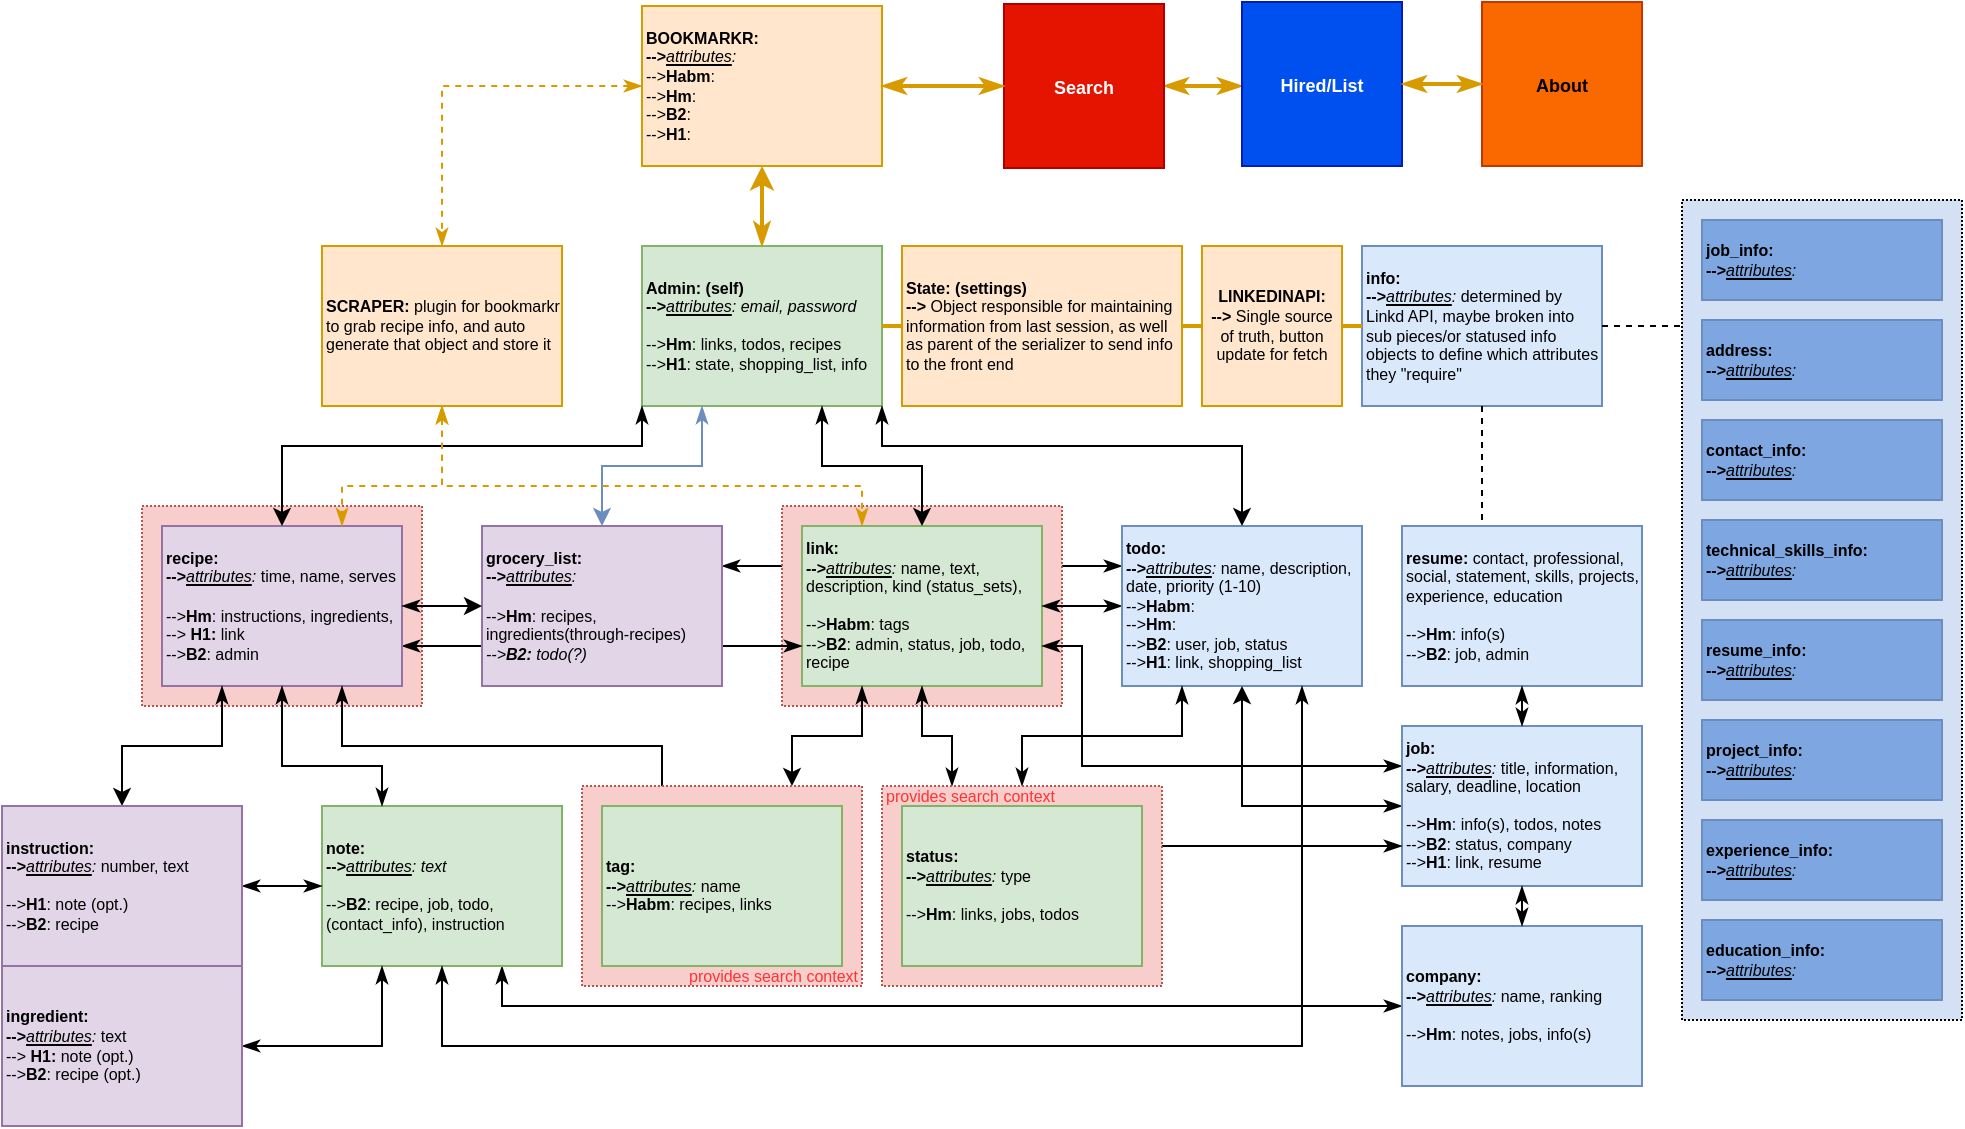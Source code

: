 <mxfile version="15.7.3" type="device"><diagram id="ImDymK1f7_B1jzTCU4_X" name="Page-1"><mxGraphModel dx="570" dy="352" grid="1" gridSize="10" guides="1" tooltips="1" connect="1" arrows="1" fold="1" page="1" pageScale="1" pageWidth="1100" pageHeight="850" math="0" shadow="0"><root><mxCell id="0"/><mxCell id="1" parent="0"/><mxCell id="HJYqMd4OV8tpor4b_tV7-92" style="edgeStyle=orthogonalEdgeStyle;rounded=0;orthogonalLoop=1;jettySize=auto;html=1;exitX=0;exitY=0.25;exitDx=0;exitDy=0;entryX=1;entryY=0.25;entryDx=0;entryDy=0;fontSize=8;fontColor=#FF3333;startArrow=classicThin;startFill=1;endArrow=classicThin;endFill=1;strokeColor=#000000;strokeWidth=1;" parent="1" source="HJYqMd4OV8tpor4b_tV7-34" target="HJYqMd4OV8tpor4b_tV7-33" edge="1"><mxGeometry x="10" y="1192" as="geometry"/></mxCell><mxCell id="klLHw8lv9nVdal6uO0Be-18" value="" style="rounded=0;whiteSpace=wrap;html=1;fontSize=8;fillColor=#f8cecc;align=left;strokeColor=#b85450;dashed=1;dashPattern=1 1;rotation=0;container=0;" vertex="1" parent="1"><mxGeometry x="450" y="392" width="140" height="100" as="geometry"/></mxCell><mxCell id="klLHw8lv9nVdal6uO0Be-17" value="" style="rounded=0;whiteSpace=wrap;html=1;fontSize=8;fillColor=#f8cecc;align=left;strokeColor=#b85450;dashed=1;dashPattern=1 1;rotation=0;container=0;" vertex="1" parent="1"><mxGeometry x="130" y="392" width="140" height="100" as="geometry"/></mxCell><mxCell id="klLHw8lv9nVdal6uO0Be-39" style="edgeStyle=orthogonalEdgeStyle;rounded=0;orthogonalLoop=1;jettySize=auto;html=1;exitX=0;exitY=0.5;exitDx=0;exitDy=0;entryX=0.75;entryY=1;entryDx=0;entryDy=0;fontSize=9;startArrow=classicThin;startFill=1;endArrow=classicThin;endFill=1;strokeWidth=1;" edge="1" parent="1" source="HJYqMd4OV8tpor4b_tV7-45" target="HJYqMd4OV8tpor4b_tV7-42"><mxGeometry relative="1" as="geometry"/></mxCell><mxCell id="HJYqMd4OV8tpor4b_tV7-45" value="&lt;b&gt;company:&lt;/b&gt;&lt;br&gt;&lt;b&gt;--&amp;gt;&lt;/b&gt;&lt;i&gt;&lt;u&gt;attributes&lt;/u&gt;: &lt;/i&gt;name, ranking&lt;br&gt;&lt;br&gt;--&amp;gt;&lt;b&gt;Hm&lt;/b&gt;: notes, jobs, info(s)" style="rounded=0;whiteSpace=wrap;html=1;fontSize=8;align=left;fillColor=#dae8fc;strokeColor=#6c8ebf;rotation=0;container=0;" parent="1" vertex="1"><mxGeometry x="760" y="602" width="120" height="80" as="geometry"/></mxCell><mxCell id="HJYqMd4OV8tpor4b_tV7-2" value="&lt;b&gt;Admin: (self)&lt;/b&gt;&lt;br&gt;&lt;b&gt;--&amp;gt;&lt;/b&gt;&lt;i&gt;&lt;u&gt;attributes&lt;/u&gt;: email, password&lt;/i&gt;&lt;br&gt;&lt;br&gt;--&amp;gt;&lt;b&gt;Hm&lt;/b&gt;: links, todos, recipes&amp;nbsp;&lt;br&gt;--&amp;gt;&lt;b&gt;H1&lt;/b&gt;: state, shopping_list, info" style="rounded=0;whiteSpace=wrap;html=1;fontSize=8;align=left;fillColor=#d5e8d4;strokeColor=#82b366;rotation=0;container=0;" parent="1" vertex="1"><mxGeometry x="380" y="262" width="120" height="80" as="geometry"/></mxCell><mxCell id="HJYqMd4OV8tpor4b_tV7-3" value="&lt;b&gt;LINKEDINAPI:&lt;br&gt;--&amp;gt; &lt;/b&gt;Single source of truth, button update for fetch" style="rounded=0;whiteSpace=wrap;html=1;fontSize=8;align=center;fillColor=#ffe6cc;strokeColor=#d79b00;rotation=0;container=0;" parent="1" vertex="1"><mxGeometry x="660" y="262" width="70" height="80" as="geometry"/></mxCell><mxCell id="HJYqMd4OV8tpor4b_tV7-4" value="&lt;b&gt;info:&lt;/b&gt;&lt;br&gt;&lt;b&gt;--&amp;gt;&lt;/b&gt;&lt;i&gt;&lt;u&gt;attributes&lt;/u&gt;: &lt;/i&gt;determined by Linkd API, maybe broken into sub pieces/or statused info objects to define which attributes they &quot;require&quot;&lt;br&gt;" style="rounded=0;whiteSpace=wrap;html=1;fontSize=8;align=left;fillColor=#dae8fc;strokeColor=#6c8ebf;rotation=0;container=0;" parent="1" vertex="1"><mxGeometry x="740" y="262" width="120" height="80" as="geometry"/></mxCell><mxCell id="HJYqMd4OV8tpor4b_tV7-85" style="edgeStyle=orthogonalEdgeStyle;rounded=0;orthogonalLoop=1;jettySize=auto;html=1;exitX=1;exitY=0.5;exitDx=0;exitDy=0;entryX=0;entryY=0.5;entryDx=0;entryDy=0;fontSize=8;fontColor=#FF3333;startArrow=none;startFill=0;endArrow=none;endFill=0;strokeColor=#d79b00;strokeWidth=2;fillColor=#ffe6cc;" parent="1" source="HJYqMd4OV8tpor4b_tV7-3" target="HJYqMd4OV8tpor4b_tV7-4" edge="1"><mxGeometry x="10" y="1192" as="geometry"/></mxCell><mxCell id="HJYqMd4OV8tpor4b_tV7-29" value="&lt;b&gt;link:&lt;/b&gt;&lt;br&gt;&lt;b&gt;--&amp;gt;&lt;/b&gt;&lt;i&gt;&lt;u&gt;attributes&lt;/u&gt;: &lt;/i&gt;name, text, description, kind (status_sets),&lt;br&gt;&lt;br&gt;--&amp;gt;&lt;b&gt;Habm&lt;/b&gt;: tags&lt;br&gt;--&amp;gt;&lt;b&gt;B2&lt;/b&gt;: admin, status, job, todo, recipe" style="rounded=0;whiteSpace=wrap;html=1;fontSize=8;align=left;fillColor=#d5e8d4;strokeColor=#82b366;rotation=0;container=0;" parent="1" vertex="1"><mxGeometry x="460" y="402" width="120" height="80" as="geometry"/></mxCell><mxCell id="HJYqMd4OV8tpor4b_tV7-51" style="edgeStyle=orthogonalEdgeStyle;rounded=0;orthogonalLoop=1;jettySize=auto;html=1;exitX=0.75;exitY=1;exitDx=0;exitDy=0;entryX=0.5;entryY=0;entryDx=0;entryDy=0;fontSize=8;startArrow=classicThin;startFill=1;" parent="1" source="HJYqMd4OV8tpor4b_tV7-2" target="HJYqMd4OV8tpor4b_tV7-29" edge="1"><mxGeometry x="10" y="1192" as="geometry"/></mxCell><mxCell id="HJYqMd4OV8tpor4b_tV7-91" style="edgeStyle=orthogonalEdgeStyle;rounded=0;orthogonalLoop=1;jettySize=auto;html=1;exitX=1;exitY=0.75;exitDx=0;exitDy=0;fontSize=8;fontColor=#FF3333;startArrow=classicThin;startFill=1;endArrow=classicThin;endFill=1;strokeColor=#000000;strokeWidth=1;" parent="1" source="HJYqMd4OV8tpor4b_tV7-30" edge="1"><mxGeometry x="10" y="1192" as="geometry"><mxPoint x="460" y="462" as="targetPoint"/><Array as="points"><mxPoint x="460" y="462"/></Array></mxGeometry></mxCell><mxCell id="HJYqMd4OV8tpor4b_tV7-30" value="&lt;b&gt;recipe:&lt;/b&gt;&lt;br&gt;&lt;b&gt;--&amp;gt;&lt;/b&gt;&lt;i&gt;&lt;u&gt;attributes&lt;/u&gt;: &lt;/i&gt;time, name, serves&lt;br&gt;&lt;br&gt;--&amp;gt;&lt;b&gt;Hm&lt;/b&gt;: instructions, ingredients, --&amp;gt; &lt;b&gt;H1:&lt;/b&gt;&amp;nbsp;link&lt;br&gt;--&amp;gt;&lt;b&gt;B2&lt;/b&gt;: admin" style="rounded=0;whiteSpace=wrap;html=1;fontSize=8;align=left;fillColor=#e1d5e7;strokeColor=#9673a6;rotation=0;container=0;" parent="1" vertex="1"><mxGeometry x="140" y="402" width="120" height="80" as="geometry"/></mxCell><mxCell id="HJYqMd4OV8tpor4b_tV7-53" style="edgeStyle=orthogonalEdgeStyle;rounded=0;orthogonalLoop=1;jettySize=auto;html=1;exitX=0;exitY=1;exitDx=0;exitDy=0;entryX=0.5;entryY=0;entryDx=0;entryDy=0;fontSize=8;startArrow=classicThin;startFill=1;" parent="1" source="HJYqMd4OV8tpor4b_tV7-2" target="HJYqMd4OV8tpor4b_tV7-30" edge="1"><mxGeometry x="10" y="1192" as="geometry"><Array as="points"><mxPoint x="380" y="362"/><mxPoint x="200" y="362"/></Array></mxGeometry></mxCell><mxCell id="HJYqMd4OV8tpor4b_tV7-33" value="&lt;b&gt;grocery_list:&lt;/b&gt;&lt;br&gt;&lt;b&gt;--&amp;gt;&lt;/b&gt;&lt;i&gt;&lt;u&gt;attributes&lt;/u&gt;:&lt;/i&gt;&lt;br&gt;&lt;br&gt;--&amp;gt;&lt;b&gt;Hm&lt;/b&gt;: recipes, ingredients(through-recipes)&lt;br&gt;&lt;i&gt;--&amp;gt;&lt;b&gt;B2: &lt;/b&gt;todo(?)&lt;/i&gt;" style="rounded=0;whiteSpace=wrap;html=1;fontSize=8;align=left;fillColor=#e1d5e7;strokeColor=#9673a6;rotation=0;container=0;" parent="1" vertex="1"><mxGeometry x="300" y="402" width="120" height="80" as="geometry"/></mxCell><mxCell id="HJYqMd4OV8tpor4b_tV7-50" style="edgeStyle=orthogonalEdgeStyle;rounded=0;orthogonalLoop=1;jettySize=auto;html=1;exitX=0.25;exitY=1;exitDx=0;exitDy=0;entryX=0.5;entryY=0;entryDx=0;entryDy=0;fontSize=8;startArrow=classicThin;startFill=1;fillColor=#dae8fc;strokeColor=#6c8ebf;" parent="1" source="HJYqMd4OV8tpor4b_tV7-2" target="HJYqMd4OV8tpor4b_tV7-33" edge="1"><mxGeometry x="10" y="1192" as="geometry"/></mxCell><mxCell id="HJYqMd4OV8tpor4b_tV7-49" style="edgeStyle=orthogonalEdgeStyle;rounded=0;orthogonalLoop=1;jettySize=auto;html=1;exitX=1;exitY=0.5;exitDx=0;exitDy=0;entryX=0;entryY=0.5;entryDx=0;entryDy=0;fontSize=8;startArrow=classicThin;startFill=1;" parent="1" source="HJYqMd4OV8tpor4b_tV7-30" target="HJYqMd4OV8tpor4b_tV7-33" edge="1"><mxGeometry x="10" y="1192" as="geometry"/></mxCell><mxCell id="HJYqMd4OV8tpor4b_tV7-90" style="edgeStyle=orthogonalEdgeStyle;rounded=0;orthogonalLoop=1;jettySize=auto;html=1;exitX=0;exitY=0.5;exitDx=0;exitDy=0;entryX=1;entryY=0.5;entryDx=0;entryDy=0;fontSize=8;fontColor=#FF3333;startArrow=classicThin;startFill=1;endArrow=classicThin;endFill=1;strokeColor=#000000;strokeWidth=1;" parent="1" source="HJYqMd4OV8tpor4b_tV7-34" target="HJYqMd4OV8tpor4b_tV7-29" edge="1"><mxGeometry x="10" y="1192" as="geometry"/></mxCell><mxCell id="HJYqMd4OV8tpor4b_tV7-34" value="&lt;b&gt;todo:&lt;/b&gt;&lt;br&gt;&lt;b&gt;--&amp;gt;&lt;/b&gt;&lt;i&gt;&lt;u&gt;attributes&lt;/u&gt;: &lt;/i&gt;name, description, date, priority (1-10)&lt;br&gt;--&amp;gt;&lt;b&gt;Habm&lt;/b&gt;:&amp;nbsp;&lt;br&gt;--&amp;gt;&lt;b&gt;Hm&lt;/b&gt;:&lt;br&gt;--&amp;gt;&lt;b&gt;B2&lt;/b&gt;: user, job, status&lt;br&gt;--&amp;gt;&lt;b&gt;H1&lt;/b&gt;: link, shopping_list" style="rounded=0;whiteSpace=wrap;html=1;fontSize=8;align=left;fillColor=#dae8fc;strokeColor=#6c8ebf;rotation=0;container=0;" parent="1" vertex="1"><mxGeometry x="620" y="402" width="120" height="80" as="geometry"/></mxCell><mxCell id="HJYqMd4OV8tpor4b_tV7-52" style="edgeStyle=orthogonalEdgeStyle;rounded=0;orthogonalLoop=1;jettySize=auto;html=1;exitX=1;exitY=1;exitDx=0;exitDy=0;entryX=0.5;entryY=0;entryDx=0;entryDy=0;fontSize=8;startArrow=classicThin;startFill=1;" parent="1" source="HJYqMd4OV8tpor4b_tV7-2" target="HJYqMd4OV8tpor4b_tV7-34" edge="1"><mxGeometry x="10" y="1192" as="geometry"><Array as="points"><mxPoint x="500" y="362"/><mxPoint x="680" y="362"/></Array></mxGeometry></mxCell><mxCell id="HJYqMd4OV8tpor4b_tV7-59" style="edgeStyle=orthogonalEdgeStyle;rounded=0;orthogonalLoop=1;jettySize=auto;html=1;exitX=0.25;exitY=1;exitDx=0;exitDy=0;entryX=0.75;entryY=0;entryDx=0;entryDy=0;fontSize=8;startArrow=classicThin;startFill=1;" parent="1" source="HJYqMd4OV8tpor4b_tV7-29" target="HJYqMd4OV8tpor4b_tV7-94" edge="1"><mxGeometry x="10" y="1192" as="geometry"/></mxCell><mxCell id="HJYqMd4OV8tpor4b_tV7-58" style="edgeStyle=orthogonalEdgeStyle;rounded=0;orthogonalLoop=1;jettySize=auto;html=1;exitX=0.75;exitY=1;exitDx=0;exitDy=0;entryX=0.25;entryY=0;entryDx=0;entryDy=0;fontSize=8;startArrow=classicThin;startFill=1;" parent="1" source="HJYqMd4OV8tpor4b_tV7-30" target="HJYqMd4OV8tpor4b_tV7-35" edge="1"><mxGeometry x="10" y="1192" as="geometry"/></mxCell><mxCell id="HJYqMd4OV8tpor4b_tV7-57" style="edgeStyle=orthogonalEdgeStyle;rounded=0;orthogonalLoop=1;jettySize=auto;html=1;exitX=0;exitY=0.5;exitDx=0;exitDy=0;entryX=0.5;entryY=1;entryDx=0;entryDy=0;fontSize=8;startArrow=classicThin;startFill=1;" parent="1" source="HJYqMd4OV8tpor4b_tV7-37" target="HJYqMd4OV8tpor4b_tV7-34" edge="1"><mxGeometry x="10" y="1192" as="geometry"><Array as="points"><mxPoint x="680" y="542"/></Array></mxGeometry></mxCell><mxCell id="HJYqMd4OV8tpor4b_tV7-89" style="edgeStyle=orthogonalEdgeStyle;rounded=0;orthogonalLoop=1;jettySize=auto;html=1;exitX=0;exitY=0.25;exitDx=0;exitDy=0;entryX=1;entryY=0.75;entryDx=0;entryDy=0;fontSize=8;fontColor=#FF3333;startArrow=classicThin;startFill=1;endArrow=classicThin;endFill=1;strokeColor=#000000;strokeWidth=1;" parent="1" source="HJYqMd4OV8tpor4b_tV7-37" target="HJYqMd4OV8tpor4b_tV7-29" edge="1"><mxGeometry x="10" y="1192" as="geometry"><Array as="points"><mxPoint x="600" y="522"/><mxPoint x="600" y="462"/></Array></mxGeometry></mxCell><mxCell id="HJYqMd4OV8tpor4b_tV7-37" value="&lt;b&gt;job:&lt;/b&gt;&lt;br&gt;&lt;b&gt;--&amp;gt;&lt;/b&gt;&lt;i&gt;&lt;u&gt;attributes&lt;/u&gt;: &lt;/i&gt;title, information, salary, deadline, location&lt;br&gt;&lt;br&gt;--&amp;gt;&lt;b&gt;Hm&lt;/b&gt;: info(s), todos, notes&lt;br&gt;--&amp;gt;&lt;b&gt;B2&lt;/b&gt;: status, company&lt;br&gt;--&amp;gt;&lt;b&gt;H1&lt;/b&gt;: link, resume" style="rounded=0;whiteSpace=wrap;html=1;fontSize=8;align=left;fillColor=#dae8fc;strokeColor=#6c8ebf;rotation=0;container=0;" parent="1" vertex="1"><mxGeometry x="760" y="502" width="120" height="80" as="geometry"/></mxCell><mxCell id="klLHw8lv9nVdal6uO0Be-10" style="edgeStyle=orthogonalEdgeStyle;rounded=0;orthogonalLoop=1;jettySize=auto;html=1;exitX=0;exitY=0.5;exitDx=0;exitDy=0;entryX=1;entryY=0.5;entryDx=0;entryDy=0;strokeColor=none;startArrow=classicThin;startFill=1;" edge="1" parent="1" source="HJYqMd4OV8tpor4b_tV7-45" target="HJYqMd4OV8tpor4b_tV7-37"><mxGeometry x="60" y="142" as="geometry"/></mxCell><mxCell id="HJYqMd4OV8tpor4b_tV7-38" value="&lt;b&gt;resume: &lt;/b&gt;contact, professional, social, statement, skills, projects, experience, education&lt;br&gt;&lt;br&gt;--&amp;gt;&lt;b&gt;Hm&lt;/b&gt;: info(s)&lt;br&gt;--&amp;gt;&lt;b&gt;B2&lt;/b&gt;: job, admin" style="rounded=0;whiteSpace=wrap;html=1;fontSize=8;align=left;fillColor=#dae8fc;strokeColor=#6c8ebf;rotation=0;container=0;" parent="1" vertex="1"><mxGeometry x="760" y="402" width="120" height="80" as="geometry"/></mxCell><mxCell id="klLHw8lv9nVdal6uO0Be-36" style="edgeStyle=orthogonalEdgeStyle;rounded=0;orthogonalLoop=1;jettySize=auto;html=1;exitX=0.5;exitY=0;exitDx=0;exitDy=0;entryX=0.5;entryY=1;entryDx=0;entryDy=0;fontSize=9;startArrow=classicThin;startFill=1;endArrow=classicThin;endFill=1;strokeWidth=1;" edge="1" parent="1" source="HJYqMd4OV8tpor4b_tV7-37" target="HJYqMd4OV8tpor4b_tV7-38"><mxGeometry x="60" y="140" as="geometry"/></mxCell><mxCell id="HJYqMd4OV8tpor4b_tV7-39" style="edgeStyle=orthogonalEdgeStyle;rounded=0;orthogonalLoop=1;jettySize=auto;html=1;exitX=0.5;exitY=1;exitDx=0;exitDy=0;fontSize=8;startArrow=none;startFill=0;dashed=1;endArrow=none;endFill=0;" parent="1" source="HJYqMd4OV8tpor4b_tV7-4" edge="1"><mxGeometry x="10" y="1192" as="geometry"><mxPoint x="800" y="402" as="targetPoint"/><Array as="points"><mxPoint x="800" y="402"/></Array></mxGeometry></mxCell><mxCell id="HJYqMd4OV8tpor4b_tV7-42" value="&lt;b&gt;note:&lt;/b&gt;&lt;br&gt;&lt;b&gt;--&amp;gt;&lt;/b&gt;&lt;i&gt;&lt;u&gt;attributes&lt;/u&gt;: text&lt;/i&gt;&lt;br&gt;&lt;br&gt;--&amp;gt;&lt;b&gt;B2&lt;/b&gt;: recipe, job, todo, (contact_info), instruction" style="rounded=0;whiteSpace=wrap;html=1;fontSize=8;align=left;fillColor=#d5e8d4;strokeColor=#82b366;rotation=0;container=0;" parent="1" vertex="1"><mxGeometry x="220" y="542" width="120" height="80" as="geometry"/></mxCell><mxCell id="HJYqMd4OV8tpor4b_tV7-87" style="edgeStyle=orthogonalEdgeStyle;rounded=0;orthogonalLoop=1;jettySize=auto;html=1;exitX=0.5;exitY=1;exitDx=0;exitDy=0;entryX=0.25;entryY=0;entryDx=0;entryDy=0;fontSize=8;fontColor=#FF3333;startArrow=classicThin;startFill=1;endArrow=classicThin;endFill=1;strokeColor=#000000;strokeWidth=1;" parent="1" source="HJYqMd4OV8tpor4b_tV7-30" target="HJYqMd4OV8tpor4b_tV7-42" edge="1"><mxGeometry x="10" y="1192" as="geometry"><Array as="points"><mxPoint x="200" y="522"/><mxPoint x="250" y="522"/></Array></mxGeometry></mxCell><mxCell id="klLHw8lv9nVdal6uO0Be-37" style="edgeStyle=orthogonalEdgeStyle;rounded=0;orthogonalLoop=1;jettySize=auto;html=1;exitX=1;exitY=0.5;exitDx=0;exitDy=0;entryX=0.25;entryY=1;entryDx=0;entryDy=0;fontSize=9;startArrow=classicThin;startFill=1;endArrow=classicThin;endFill=1;strokeWidth=1;" edge="1" parent="1" source="HJYqMd4OV8tpor4b_tV7-61" target="HJYqMd4OV8tpor4b_tV7-42"><mxGeometry x="60" y="140" as="geometry"/></mxCell><mxCell id="HJYqMd4OV8tpor4b_tV7-61" value="&lt;b&gt;ingredient:&lt;/b&gt;&lt;br&gt;&lt;b&gt;--&amp;gt;&lt;/b&gt;&lt;i&gt;&lt;u&gt;attributes&lt;/u&gt;: &lt;/i&gt;text&lt;br&gt;--&amp;gt; &lt;b&gt;H1: &lt;/b&gt;note (opt.)&lt;br&gt;--&amp;gt;&lt;b&gt;B2&lt;/b&gt;: recipe (opt.)" style="rounded=0;whiteSpace=wrap;html=1;fontSize=8;align=left;fillColor=#e1d5e7;strokeColor=#9673a6;rotation=0;container=0;" parent="1" vertex="1"><mxGeometry x="60" y="622" width="120" height="80" as="geometry"/></mxCell><mxCell id="HJYqMd4OV8tpor4b_tV7-63" style="edgeStyle=orthogonalEdgeStyle;rounded=0;orthogonalLoop=1;jettySize=auto;html=1;exitX=0.25;exitY=1;exitDx=0;exitDy=0;entryX=0.5;entryY=0;entryDx=0;entryDy=0;fontSize=8;startArrow=classicThin;startFill=1;" parent="1" source="HJYqMd4OV8tpor4b_tV7-30" target="HJYqMd4OV8tpor4b_tV7-62" edge="1"><mxGeometry x="10" y="1192" as="geometry"><Array as="points"><mxPoint x="170" y="512"/><mxPoint x="120" y="512"/></Array></mxGeometry></mxCell><mxCell id="HJYqMd4OV8tpor4b_tV7-99" style="edgeStyle=orthogonalEdgeStyle;rounded=0;orthogonalLoop=1;jettySize=auto;html=1;exitX=1;exitY=0.5;exitDx=0;exitDy=0;entryX=0;entryY=0.5;entryDx=0;entryDy=0;fontSize=8;fontColor=#FF3333;startArrow=classicThin;startFill=1;endArrow=classicThin;endFill=1;strokeColor=#000000;strokeWidth=1;" parent="1" source="HJYqMd4OV8tpor4b_tV7-62" target="HJYqMd4OV8tpor4b_tV7-42" edge="1"><mxGeometry x="10" y="1192" as="geometry"><Array as="points"><mxPoint x="210" y="582"/><mxPoint x="210" y="582"/></Array></mxGeometry></mxCell><mxCell id="HJYqMd4OV8tpor4b_tV7-62" value="&lt;b&gt;instruction:&lt;/b&gt;&lt;br&gt;&lt;b&gt;--&amp;gt;&lt;/b&gt;&lt;i&gt;&lt;u&gt;attributes&lt;/u&gt;:&amp;nbsp;&lt;/i&gt;number, text&lt;br&gt;&lt;br&gt;--&amp;gt;&lt;b&gt;H1&lt;/b&gt;: note (opt.)&lt;br&gt;--&amp;gt;&lt;b&gt;B2&lt;/b&gt;: recipe" style="rounded=0;whiteSpace=wrap;html=1;fontSize=8;align=left;fillColor=#e1d5e7;strokeColor=#9673a6;rotation=0;container=0;" parent="1" vertex="1"><mxGeometry x="60" y="542" width="120" height="80" as="geometry"/></mxCell><mxCell id="HJYqMd4OV8tpor4b_tV7-103" style="edgeStyle=orthogonalEdgeStyle;rounded=0;orthogonalLoop=1;jettySize=auto;html=1;exitX=0.5;exitY=1;exitDx=0;exitDy=0;entryX=0.75;entryY=0;entryDx=0;entryDy=0;dashed=1;fontSize=8;fontColor=#FF3333;startArrow=classicThin;startFill=1;endArrow=classicThin;endFill=1;strokeColor=#d79b00;strokeWidth=1;fillColor=#ffe6cc;" parent="1" source="HJYqMd4OV8tpor4b_tV7-73" target="HJYqMd4OV8tpor4b_tV7-30" edge="1"><mxGeometry x="10" y="1192" as="geometry"><Array as="points"><mxPoint x="280" y="382"/><mxPoint x="230" y="382"/></Array></mxGeometry></mxCell><mxCell id="HJYqMd4OV8tpor4b_tV7-104" style="edgeStyle=orthogonalEdgeStyle;rounded=0;orthogonalLoop=1;jettySize=auto;html=1;exitX=0.5;exitY=1;exitDx=0;exitDy=0;entryX=0.25;entryY=0;entryDx=0;entryDy=0;dashed=1;fontSize=8;fontColor=#FF3333;startArrow=classicThin;startFill=1;endArrow=classicThin;endFill=1;strokeColor=#d79b00;strokeWidth=1;fillColor=#ffe6cc;" parent="1" source="HJYqMd4OV8tpor4b_tV7-73" target="HJYqMd4OV8tpor4b_tV7-29" edge="1"><mxGeometry x="10" y="1192" as="geometry"><Array as="points"><mxPoint x="280" y="382"/><mxPoint x="490" y="382"/></Array></mxGeometry></mxCell><mxCell id="HJYqMd4OV8tpor4b_tV7-73" value="&lt;b&gt;SCRAPER: &lt;/b&gt;plugin for bookmarkr to grab recipe info, and auto generate that object and store it" style="rounded=0;whiteSpace=wrap;html=1;fontSize=8;align=left;fillColor=#ffe6cc;strokeColor=#d79b00;rotation=0;container=0;" parent="1" vertex="1"><mxGeometry x="220" y="262" width="120" height="80" as="geometry"/></mxCell><mxCell id="HJYqMd4OV8tpor4b_tV7-102" style="edgeStyle=orthogonalEdgeStyle;rounded=0;orthogonalLoop=1;jettySize=auto;html=1;exitX=0;exitY=0.5;exitDx=0;exitDy=0;entryX=0.5;entryY=0;entryDx=0;entryDy=0;dashed=1;fontSize=8;fontColor=#FF3333;startArrow=classicThin;startFill=1;endArrow=classicThin;endFill=1;strokeColor=#d79b00;strokeWidth=1;fillColor=#ffe6cc;" parent="1" source="HJYqMd4OV8tpor4b_tV7-74" target="HJYqMd4OV8tpor4b_tV7-73" edge="1"><mxGeometry x="10" y="1192" as="geometry"/></mxCell><mxCell id="HJYqMd4OV8tpor4b_tV7-74" value="&lt;b&gt;BOOKMARKR:&lt;/b&gt;&lt;br&gt;&lt;b&gt;--&amp;gt;&lt;/b&gt;&lt;i&gt;&lt;u&gt;attributes&lt;/u&gt;:&lt;/i&gt;&lt;br&gt;--&amp;gt;&lt;b&gt;Habm&lt;/b&gt;:&amp;nbsp;&lt;br&gt;--&amp;gt;&lt;b&gt;Hm&lt;/b&gt;:&lt;br&gt;--&amp;gt;&lt;b&gt;B2&lt;/b&gt;:&amp;nbsp;&lt;br&gt;--&amp;gt;&lt;b&gt;H1&lt;/b&gt;:" style="rounded=0;whiteSpace=wrap;html=1;fontSize=8;align=left;fillColor=#ffe6cc;strokeColor=#d79b00;rotation=0;container=0;" parent="1" vertex="1"><mxGeometry x="380" y="142" width="120" height="80" as="geometry"/></mxCell><mxCell id="klLHw8lv9nVdal6uO0Be-33" style="edgeStyle=orthogonalEdgeStyle;rounded=0;orthogonalLoop=1;jettySize=auto;html=1;exitX=0.75;exitY=1;exitDx=0;exitDy=0;entryX=0.5;entryY=1;entryDx=0;entryDy=0;fontSize=9;startArrow=classicThin;startFill=1;endArrow=classicThin;endFill=1;strokeWidth=1;" edge="1" parent="1" source="HJYqMd4OV8tpor4b_tV7-34" target="HJYqMd4OV8tpor4b_tV7-42"><mxGeometry x="60" y="140" as="geometry"><Array as="points"><mxPoint x="710" y="662"/><mxPoint x="280" y="662"/></Array></mxGeometry></mxCell><mxCell id="HJYqMd4OV8tpor4b_tV7-76" style="edgeStyle=orthogonalEdgeStyle;rounded=0;orthogonalLoop=1;jettySize=auto;html=1;exitX=0.5;exitY=0;exitDx=0;exitDy=0;entryX=0.5;entryY=1;entryDx=0;entryDy=0;fontSize=8;fontColor=#FF3333;startArrow=classicThin;startFill=1;strokeColor=#d79b00;strokeWidth=2;fillColor=#ffe6cc;" parent="1" source="HJYqMd4OV8tpor4b_tV7-2" target="HJYqMd4OV8tpor4b_tV7-74" edge="1"><mxGeometry x="10" y="1192" as="geometry"/></mxCell><mxCell id="HJYqMd4OV8tpor4b_tV7-83" style="edgeStyle=orthogonalEdgeStyle;rounded=0;orthogonalLoop=1;jettySize=auto;html=1;exitX=1;exitY=0.5;exitDx=0;exitDy=0;entryX=0;entryY=0.5;entryDx=0;entryDy=0;fontSize=8;fontColor=#FF3333;startArrow=none;startFill=0;strokeColor=#d79b00;strokeWidth=2;endArrow=none;endFill=0;fillColor=#ffe6cc;" parent="1" source="HJYqMd4OV8tpor4b_tV7-82" target="HJYqMd4OV8tpor4b_tV7-3" edge="1"><mxGeometry x="10" y="1192" as="geometry"/></mxCell><mxCell id="HJYqMd4OV8tpor4b_tV7-84" style="edgeStyle=orthogonalEdgeStyle;rounded=0;orthogonalLoop=1;jettySize=auto;html=1;exitX=0;exitY=0.5;exitDx=0;exitDy=0;fontSize=8;fontColor=#FF3333;startArrow=none;startFill=0;endArrow=none;endFill=0;strokeColor=#d79b00;strokeWidth=2;fillColor=#ffe6cc;" parent="1" source="HJYqMd4OV8tpor4b_tV7-82" edge="1"><mxGeometry x="10" y="1192" as="geometry"><mxPoint x="500" y="302" as="targetPoint"/></mxGeometry></mxCell><mxCell id="HJYqMd4OV8tpor4b_tV7-82" value="&lt;b&gt;State: (settings)&lt;br&gt;--&amp;gt;&lt;/b&gt;&lt;span style=&quot;font-style: italic&quot;&gt;&amp;nbsp;&lt;/span&gt;Object responsible for maintaining information from last session, as well as parent of the serializer to send info to the front end" style="rounded=0;whiteSpace=wrap;html=1;fontSize=8;align=left;fillColor=#ffe6cc;strokeColor=#d79b00;rotation=0;container=0;" parent="1" vertex="1"><mxGeometry x="510" y="262" width="140" height="80" as="geometry"/></mxCell><mxCell id="klLHw8lv9nVdal6uO0Be-11" style="edgeStyle=orthogonalEdgeStyle;rounded=0;orthogonalLoop=1;jettySize=auto;html=1;startArrow=classicThin;startFill=1;endArrow=classicThin;endFill=1;" edge="1" parent="1" source="HJYqMd4OV8tpor4b_tV7-45"><mxGeometry x="60" y="142" as="geometry"><mxPoint x="820" y="582" as="targetPoint"/></mxGeometry></mxCell><mxCell id="klLHw8lv9nVdal6uO0Be-20" style="edgeStyle=orthogonalEdgeStyle;rounded=0;orthogonalLoop=1;jettySize=auto;html=1;exitX=1;exitY=0.5;exitDx=0;exitDy=0;entryX=0;entryY=0.5;entryDx=0;entryDy=0;fontSize=9;startArrow=classicThin;startFill=1;endArrow=classicThin;endFill=1;fillColor=#ffe6cc;strokeColor=#d79b00;strokeWidth=2;" edge="1" parent="1" source="klLHw8lv9nVdal6uO0Be-15"><mxGeometry x="60" y="140" as="geometry"><mxPoint x="680" y="182" as="targetPoint"/></mxGeometry></mxCell><mxCell id="klLHw8lv9nVdal6uO0Be-15" value="&lt;b&gt;&lt;font style=&quot;font-size: 9px&quot;&gt;Search&lt;/font&gt;&lt;/b&gt;" style="rounded=0;whiteSpace=wrap;html=1;fillColor=#e51400;strokeColor=#B20000;fontColor=#ffffff;container=0;" vertex="1" parent="1"><mxGeometry x="561" y="141" width="80" height="82" as="geometry"/></mxCell><mxCell id="klLHw8lv9nVdal6uO0Be-21" value="&lt;b&gt;&lt;font style=&quot;font-size: 9px&quot;&gt;Hired/List&lt;/font&gt;&lt;/b&gt;" style="rounded=0;whiteSpace=wrap;html=1;fillColor=#0050ef;strokeColor=#001DBC;fontColor=#ffffff;container=0;" vertex="1" parent="1"><mxGeometry x="680" y="140" width="80" height="82" as="geometry"/></mxCell><mxCell id="klLHw8lv9nVdal6uO0Be-12" style="edgeStyle=orthogonalEdgeStyle;rounded=0;orthogonalLoop=1;jettySize=auto;html=1;exitX=1;exitY=0.5;exitDx=0;exitDy=0;entryX=-0.001;entryY=0.153;entryDx=0;entryDy=0;startArrow=none;startFill=0;endArrow=none;endFill=0;dashed=1;entryPerimeter=0;" edge="1" parent="1" source="HJYqMd4OV8tpor4b_tV7-4" target="HJYqMd4OV8tpor4b_tV7-75"><mxGeometry x="60" y="142" as="geometry"/></mxCell><mxCell id="klLHw8lv9nVdal6uO0Be-24" value="&lt;b&gt;&lt;font style=&quot;font-size: 9px&quot;&gt;About&lt;br&gt;&lt;/font&gt;&lt;/b&gt;" style="rounded=0;whiteSpace=wrap;html=1;fillColor=#fa6800;strokeColor=#C73500;fontColor=#000000;container=0;" vertex="1" parent="1"><mxGeometry x="800" y="140" width="80" height="82" as="geometry"/></mxCell><mxCell id="HJYqMd4OV8tpor4b_tV7-54" style="edgeStyle=orthogonalEdgeStyle;rounded=0;orthogonalLoop=1;jettySize=auto;html=1;exitX=0;exitY=0.75;exitDx=0;exitDy=0;entryX=1;entryY=0.25;entryDx=0;entryDy=0;fontSize=8;startArrow=classicThin;startFill=1;" parent="1" source="HJYqMd4OV8tpor4b_tV7-37" target="HJYqMd4OV8tpor4b_tV7-36" edge="1"><mxGeometry x="10" y="1192" as="geometry"><Array as="points"><mxPoint x="680" y="562"/><mxPoint x="680" y="562"/></Array></mxGeometry></mxCell><mxCell id="klLHw8lv9nVdal6uO0Be-34" style="edgeStyle=orthogonalEdgeStyle;rounded=0;orthogonalLoop=1;jettySize=auto;html=1;exitX=0.5;exitY=1;exitDx=0;exitDy=0;fontSize=9;startArrow=classicThin;startFill=1;endArrow=classicThin;endFill=1;strokeWidth=1;" edge="1" parent="1" source="HJYqMd4OV8tpor4b_tV7-29"><mxGeometry x="60" y="140" as="geometry"><mxPoint x="535" y="532" as="targetPoint"/><Array as="points"><mxPoint x="520" y="507"/><mxPoint x="535" y="507"/></Array></mxGeometry></mxCell><mxCell id="klLHw8lv9nVdal6uO0Be-16" style="edgeStyle=orthogonalEdgeStyle;rounded=0;orthogonalLoop=1;jettySize=auto;html=1;exitX=1;exitY=0.5;exitDx=0;exitDy=0;entryX=0;entryY=0.5;entryDx=0;entryDy=0;fontSize=9;startArrow=classicThin;startFill=1;endArrow=classicThin;endFill=1;fillColor=#ffe6cc;strokeColor=#d79b00;strokeWidth=2;" edge="1" parent="1" source="HJYqMd4OV8tpor4b_tV7-74" target="klLHw8lv9nVdal6uO0Be-15"><mxGeometry x="60" y="140" as="geometry"/></mxCell><mxCell id="klLHw8lv9nVdal6uO0Be-26" style="edgeStyle=orthogonalEdgeStyle;rounded=0;orthogonalLoop=1;jettySize=auto;html=1;exitX=1;exitY=0.5;exitDx=0;exitDy=0;entryX=0;entryY=0.5;entryDx=0;entryDy=0;fontSize=9;startArrow=classicThin;startFill=1;endArrow=classicThin;endFill=1;fillColor=#ffe6cc;strokeColor=#d79b00;strokeWidth=2;" edge="1" parent="1" source="klLHw8lv9nVdal6uO0Be-21" target="klLHw8lv9nVdal6uO0Be-24"><mxGeometry x="60" y="140" as="geometry"/></mxCell><mxCell id="klLHw8lv9nVdal6uO0Be-35" style="edgeStyle=orthogonalEdgeStyle;rounded=0;orthogonalLoop=1;jettySize=auto;html=1;exitX=0.25;exitY=1;exitDx=0;exitDy=0;entryX=0.5;entryY=0;entryDx=0;entryDy=0;fontSize=9;startArrow=classicThin;startFill=1;endArrow=classicThin;endFill=1;strokeWidth=1;" edge="1" parent="1" source="HJYqMd4OV8tpor4b_tV7-34" target="HJYqMd4OV8tpor4b_tV7-69"><mxGeometry x="60" y="140" as="geometry"/></mxCell><mxCell id="HJYqMd4OV8tpor4b_tV7-75" value="" style="rounded=0;whiteSpace=wrap;html=1;dashed=1;dashPattern=1 1;fontSize=8;fontColor=#FF3333;fillColor=#D4E1F5;align=left;rotation=0;container=0;" parent="1" vertex="1"><mxGeometry x="900" y="239" width="140" height="410" as="geometry"/></mxCell><mxCell id="HJYqMd4OV8tpor4b_tV7-5" value="&lt;b&gt;job_info:&lt;/b&gt;&lt;br&gt;&lt;b&gt;--&amp;gt;&lt;/b&gt;&lt;i&gt;&lt;u&gt;attributes&lt;/u&gt;:&lt;/i&gt;&lt;br&gt;" style="rounded=0;whiteSpace=wrap;html=1;fontSize=8;align=left;fillColor=#7EA6E0;strokeColor=#6c8ebf;rotation=0;container=0;" parent="1" vertex="1"><mxGeometry x="910" y="249" width="120" height="40" as="geometry"/></mxCell><mxCell id="HJYqMd4OV8tpor4b_tV7-6" value="&lt;b&gt;address:&lt;/b&gt;&lt;br&gt;&lt;b&gt;--&amp;gt;&lt;/b&gt;&lt;i&gt;&lt;u&gt;attributes&lt;/u&gt;:&lt;/i&gt;" style="rounded=0;whiteSpace=wrap;html=1;fontSize=8;align=left;fillColor=#7EA6E0;strokeColor=#6c8ebf;rotation=0;container=0;" parent="1" vertex="1"><mxGeometry x="910" y="299" width="120" height="40" as="geometry"/></mxCell><mxCell id="HJYqMd4OV8tpor4b_tV7-7" value="&lt;b&gt;contact_info:&lt;/b&gt;&lt;br&gt;&lt;b&gt;--&amp;gt;&lt;/b&gt;&lt;i&gt;&lt;u&gt;attributes&lt;/u&gt;:&lt;/i&gt;" style="rounded=0;whiteSpace=wrap;html=1;fontSize=8;align=left;fillColor=#7EA6E0;strokeColor=#6c8ebf;rotation=0;container=0;" parent="1" vertex="1"><mxGeometry x="910" y="349" width="120" height="40" as="geometry"/></mxCell><mxCell id="HJYqMd4OV8tpor4b_tV7-8" value="&lt;b&gt;resume_info:&lt;/b&gt;&lt;br&gt;&lt;b&gt;--&amp;gt;&lt;/b&gt;&lt;i&gt;&lt;u&gt;attributes&lt;/u&gt;:&lt;/i&gt;" style="rounded=0;whiteSpace=wrap;html=1;fontSize=8;align=left;fillColor=#7EA6E0;strokeColor=#6c8ebf;rotation=0;container=0;" parent="1" vertex="1"><mxGeometry x="910" y="449" width="120" height="40" as="geometry"/></mxCell><mxCell id="HJYqMd4OV8tpor4b_tV7-9" value="&lt;b&gt;project_info:&lt;/b&gt;&lt;br&gt;&lt;b&gt;--&amp;gt;&lt;/b&gt;&lt;i&gt;&lt;u&gt;attributes&lt;/u&gt;:&lt;/i&gt;" style="rounded=0;whiteSpace=wrap;html=1;fontSize=8;align=left;fillColor=#7EA6E0;strokeColor=#6c8ebf;rotation=0;container=0;" parent="1" vertex="1"><mxGeometry x="910" y="499" width="120" height="40" as="geometry"/></mxCell><mxCell id="HJYqMd4OV8tpor4b_tV7-10" value="&lt;b&gt;experience_info:&lt;/b&gt;&lt;br&gt;&lt;b&gt;--&amp;gt;&lt;/b&gt;&lt;i&gt;&lt;u&gt;attributes&lt;/u&gt;:&lt;/i&gt;" style="rounded=0;whiteSpace=wrap;html=1;fontSize=8;align=left;fillColor=#7EA6E0;strokeColor=#6c8ebf;rotation=0;container=0;" parent="1" vertex="1"><mxGeometry x="910" y="549" width="120" height="40" as="geometry"/></mxCell><mxCell id="HJYqMd4OV8tpor4b_tV7-11" value="&lt;b&gt;technical_skills_info:&lt;/b&gt;&lt;br&gt;&lt;b&gt;--&amp;gt;&lt;/b&gt;&lt;i&gt;&lt;u&gt;attributes&lt;/u&gt;:&lt;/i&gt;&lt;br&gt;" style="rounded=0;whiteSpace=wrap;html=1;fontSize=8;align=left;fillColor=#7EA6E0;strokeColor=#6c8ebf;rotation=0;container=0;" parent="1" vertex="1"><mxGeometry x="910" y="399" width="120" height="40" as="geometry"/></mxCell><mxCell id="HJYqMd4OV8tpor4b_tV7-12" value="&lt;b&gt;education_info:&lt;/b&gt;&lt;br&gt;&lt;b&gt;--&amp;gt;&lt;/b&gt;&lt;i&gt;&lt;u&gt;attributes&lt;/u&gt;:&lt;/i&gt;" style="rounded=0;whiteSpace=wrap;html=1;fontSize=8;align=left;fillColor=#7EA6E0;strokeColor=#6c8ebf;rotation=0;container=0;" parent="1" vertex="1"><mxGeometry x="910" y="599" width="120" height="40" as="geometry"/></mxCell><mxCell id="HJYqMd4OV8tpor4b_tV7-68" value="" style="rounded=0;whiteSpace=wrap;html=1;fontSize=8;fillColor=#f8cecc;align=left;strokeColor=#b85450;dashed=1;dashPattern=1 1;rotation=0;container=0;" parent="1" vertex="1"><mxGeometry x="500" y="532" width="140" height="100" as="geometry"/></mxCell><mxCell id="HJYqMd4OV8tpor4b_tV7-36" value="&lt;b&gt;status:&amp;nbsp;&lt;/b&gt;&lt;br&gt;&lt;b&gt;--&amp;gt;&lt;/b&gt;&lt;i&gt;&lt;u&gt;attributes&lt;/u&gt;: &lt;/i&gt;type&lt;br&gt;&lt;br&gt;--&amp;gt;&lt;b&gt;Hm&lt;/b&gt;: links, jobs, todos" style="rounded=0;whiteSpace=wrap;html=1;fontSize=8;align=left;fillColor=#d5e8d4;strokeColor=#82b366;rotation=0;container=0;" parent="1" vertex="1"><mxGeometry x="510" y="542" width="120" height="80" as="geometry"/></mxCell><mxCell id="HJYqMd4OV8tpor4b_tV7-69" value="provides search context" style="text;html=1;strokeColor=none;fillColor=none;align=left;verticalAlign=middle;whiteSpace=wrap;rounded=0;dashed=1;dashPattern=1 1;fontSize=8;fontColor=#FF3333;rotation=0;container=0;" parent="1" vertex="1"><mxGeometry x="500" y="532" width="140" height="10" as="geometry"/></mxCell><mxCell id="HJYqMd4OV8tpor4b_tV7-94" value="" style="rounded=0;whiteSpace=wrap;html=1;fontSize=8;fillColor=#f8cecc;align=left;strokeColor=#b85450;dashed=1;dashPattern=1 1;rotation=0;container=0;" parent="1" vertex="1"><mxGeometry x="350" y="532" width="140" height="100" as="geometry"/></mxCell><mxCell id="HJYqMd4OV8tpor4b_tV7-95" value="provides search context" style="text;html=1;strokeColor=none;fillColor=none;align=right;verticalAlign=middle;whiteSpace=wrap;rounded=0;dashed=1;dashPattern=1 1;fontSize=8;fontColor=#FF3333;rotation=0;container=0;" parent="1" vertex="1"><mxGeometry x="350" y="622" width="140" height="10" as="geometry"/></mxCell><mxCell id="HJYqMd4OV8tpor4b_tV7-35" value="&lt;b&gt;tag:&amp;nbsp;&lt;/b&gt;&lt;br&gt;&lt;b&gt;--&amp;gt;&lt;/b&gt;&lt;i&gt;&lt;u&gt;attributes&lt;/u&gt;: &lt;/i&gt;name&lt;br&gt;--&amp;gt;&lt;b&gt;Habm&lt;/b&gt;: recipes, links" style="rounded=0;whiteSpace=wrap;html=1;fontSize=8;align=left;fillColor=#d5e8d4;strokeColor=#82b366;rotation=0;container=0;" parent="1" vertex="1"><mxGeometry x="360" y="542" width="120" height="80" as="geometry"/></mxCell></root></mxGraphModel></diagram></mxfile>